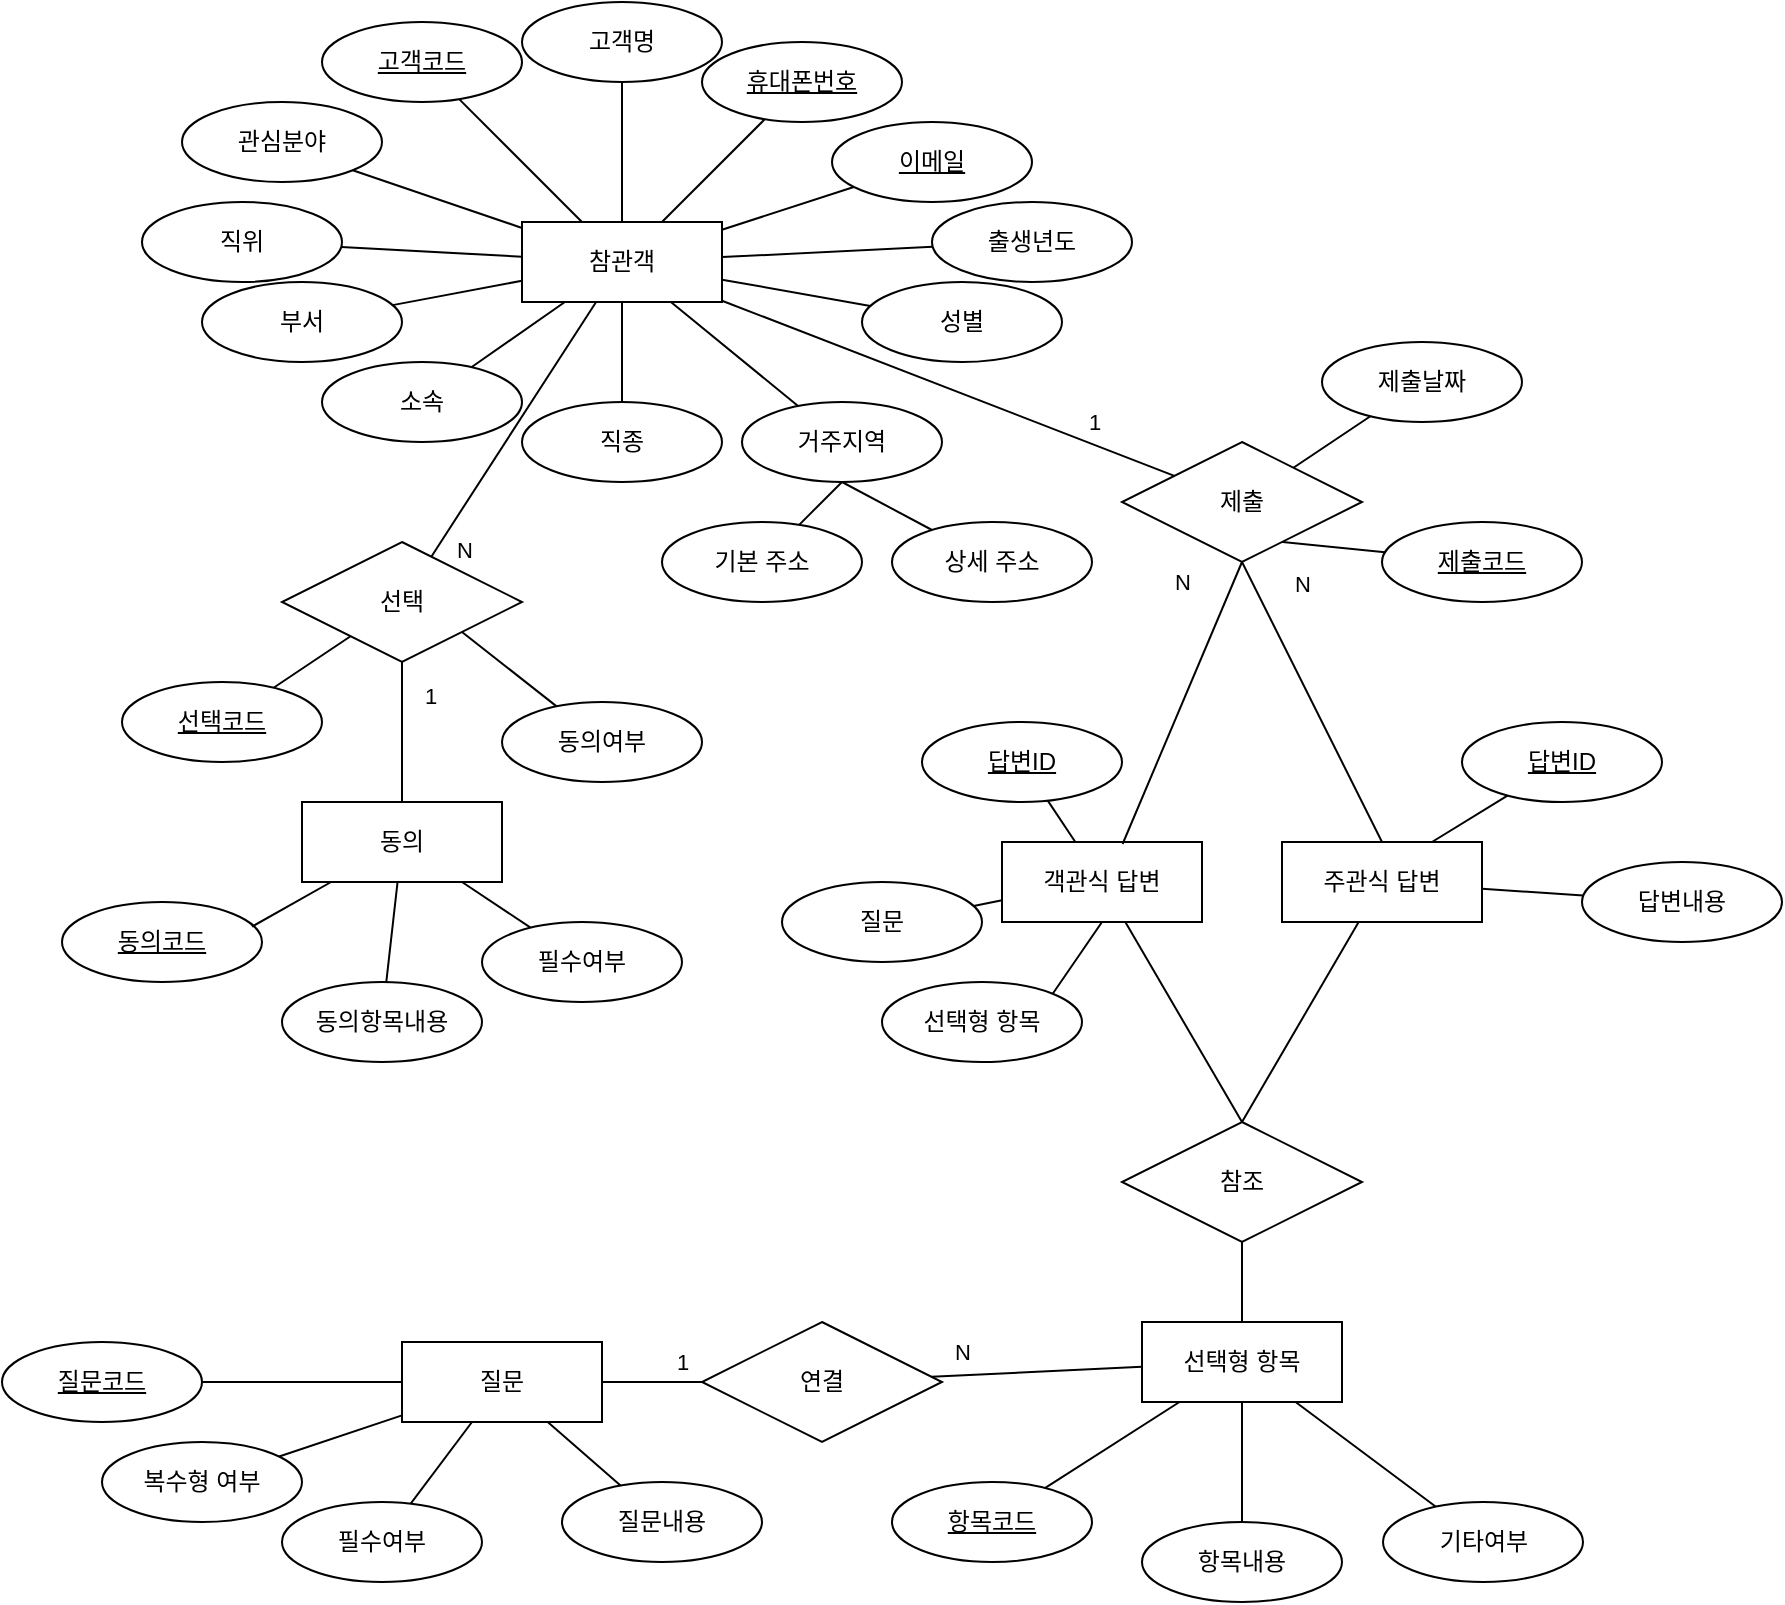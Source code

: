 <mxfile version="24.6.2" type="github">
  <diagram name="페이지-1" id="R2ysIsO2yRYIYrhWCdYy">
    <mxGraphModel dx="1444" dy="895" grid="1" gridSize="10" guides="1" tooltips="1" connect="1" arrows="1" fold="1" page="1" pageScale="1" pageWidth="850" pageHeight="1100" math="0" shadow="0">
      <root>
        <mxCell id="0" />
        <mxCell id="1" parent="0" />
        <mxCell id="bbzpcZMjXYRwJVZqYpki-1" value="참관객" style="whiteSpace=wrap;html=1;align=center;" parent="1" vertex="1">
          <mxGeometry x="320" y="130" width="100" height="40" as="geometry" />
        </mxCell>
        <mxCell id="bbzpcZMjXYRwJVZqYpki-2" value="고객명" style="ellipse;whiteSpace=wrap;html=1;align=center;" parent="1" vertex="1">
          <mxGeometry x="320" y="20" width="100" height="40" as="geometry" />
        </mxCell>
        <mxCell id="bbzpcZMjXYRwJVZqYpki-3" value="" style="endArrow=none;html=1;rounded=0;" parent="1" source="bbzpcZMjXYRwJVZqYpki-2" target="bbzpcZMjXYRwJVZqYpki-1" edge="1">
          <mxGeometry relative="1" as="geometry">
            <mxPoint x="290" y="150" as="sourcePoint" />
            <mxPoint x="450" y="150" as="targetPoint" />
          </mxGeometry>
        </mxCell>
        <mxCell id="bbzpcZMjXYRwJVZqYpki-4" value="휴대폰번호" style="ellipse;whiteSpace=wrap;html=1;align=center;fontStyle=4;" parent="1" vertex="1">
          <mxGeometry x="410" y="40" width="100" height="40" as="geometry" />
        </mxCell>
        <mxCell id="bbzpcZMjXYRwJVZqYpki-5" value="" style="endArrow=none;html=1;rounded=0;" parent="1" source="bbzpcZMjXYRwJVZqYpki-4" target="bbzpcZMjXYRwJVZqYpki-1" edge="1">
          <mxGeometry relative="1" as="geometry">
            <mxPoint x="343" y="109" as="sourcePoint" />
            <mxPoint x="366" y="140" as="targetPoint" />
          </mxGeometry>
        </mxCell>
        <mxCell id="bbzpcZMjXYRwJVZqYpki-6" value="이메일" style="ellipse;whiteSpace=wrap;html=1;align=center;fontStyle=4;" parent="1" vertex="1">
          <mxGeometry x="475" y="80" width="100" height="40" as="geometry" />
        </mxCell>
        <mxCell id="bbzpcZMjXYRwJVZqYpki-7" value="고객코드" style="ellipse;whiteSpace=wrap;html=1;align=center;fontStyle=4;" parent="1" vertex="1">
          <mxGeometry x="220" y="30" width="100" height="40" as="geometry" />
        </mxCell>
        <mxCell id="bbzpcZMjXYRwJVZqYpki-8" value="" style="endArrow=none;html=1;rounded=0;" parent="1" source="bbzpcZMjXYRwJVZqYpki-6" target="bbzpcZMjXYRwJVZqYpki-1" edge="1">
          <mxGeometry relative="1" as="geometry">
            <mxPoint x="343" y="109" as="sourcePoint" />
            <mxPoint x="366" y="140" as="targetPoint" />
          </mxGeometry>
        </mxCell>
        <mxCell id="bbzpcZMjXYRwJVZqYpki-9" value="" style="endArrow=none;html=1;rounded=0;" parent="1" source="bbzpcZMjXYRwJVZqYpki-7" target="bbzpcZMjXYRwJVZqYpki-1" edge="1">
          <mxGeometry relative="1" as="geometry">
            <mxPoint x="470" y="150" as="sourcePoint" />
            <mxPoint x="430" y="154" as="targetPoint" />
          </mxGeometry>
        </mxCell>
        <mxCell id="bbzpcZMjXYRwJVZqYpki-10" value="거주지역" style="ellipse;whiteSpace=wrap;html=1;align=center;" parent="1" vertex="1">
          <mxGeometry x="430" y="220" width="100" height="40" as="geometry" />
        </mxCell>
        <mxCell id="bbzpcZMjXYRwJVZqYpki-11" value="" style="endArrow=none;html=1;rounded=0;" parent="1" source="bbzpcZMjXYRwJVZqYpki-10" target="bbzpcZMjXYRwJVZqYpki-1" edge="1">
          <mxGeometry relative="1" as="geometry">
            <mxPoint x="343" y="109" as="sourcePoint" />
            <mxPoint x="366" y="140" as="targetPoint" />
          </mxGeometry>
        </mxCell>
        <mxCell id="bbzpcZMjXYRwJVZqYpki-12" value="기본 주소" style="ellipse;whiteSpace=wrap;html=1;align=center;" parent="1" vertex="1">
          <mxGeometry x="390" y="280" width="100" height="40" as="geometry" />
        </mxCell>
        <mxCell id="bbzpcZMjXYRwJVZqYpki-13" value="상세 주소" style="ellipse;whiteSpace=wrap;html=1;align=center;" parent="1" vertex="1">
          <mxGeometry x="505" y="280" width="100" height="40" as="geometry" />
        </mxCell>
        <mxCell id="bbzpcZMjXYRwJVZqYpki-14" value="" style="endArrow=none;html=1;rounded=0;entryX=0.5;entryY=1;entryDx=0;entryDy=0;" parent="1" source="bbzpcZMjXYRwJVZqYpki-12" target="bbzpcZMjXYRwJVZqYpki-10" edge="1">
          <mxGeometry relative="1" as="geometry">
            <mxPoint x="114" y="125" as="sourcePoint" />
            <mxPoint x="150" y="140" as="targetPoint" />
          </mxGeometry>
        </mxCell>
        <mxCell id="bbzpcZMjXYRwJVZqYpki-15" value="" style="endArrow=none;html=1;rounded=0;entryX=0.5;entryY=1;entryDx=0;entryDy=0;" parent="1" source="bbzpcZMjXYRwJVZqYpki-13" target="bbzpcZMjXYRwJVZqYpki-10" edge="1">
          <mxGeometry relative="1" as="geometry">
            <mxPoint x="133" y="131" as="sourcePoint" />
            <mxPoint x="168" y="139" as="targetPoint" />
          </mxGeometry>
        </mxCell>
        <mxCell id="bbzpcZMjXYRwJVZqYpki-16" value="소속" style="ellipse;whiteSpace=wrap;html=1;align=center;" parent="1" vertex="1">
          <mxGeometry x="220" y="200" width="100" height="40" as="geometry" />
        </mxCell>
        <mxCell id="bbzpcZMjXYRwJVZqYpki-17" value="" style="endArrow=none;html=1;rounded=0;" parent="1" source="bbzpcZMjXYRwJVZqYpki-16" target="bbzpcZMjXYRwJVZqYpki-1" edge="1">
          <mxGeometry relative="1" as="geometry">
            <mxPoint x="259" y="153" as="sourcePoint" />
            <mxPoint x="330" y="157" as="targetPoint" />
          </mxGeometry>
        </mxCell>
        <mxCell id="bbzpcZMjXYRwJVZqYpki-18" value="성별" style="ellipse;whiteSpace=wrap;html=1;align=center;" parent="1" vertex="1">
          <mxGeometry x="490" y="160" width="100" height="40" as="geometry" />
        </mxCell>
        <mxCell id="bbzpcZMjXYRwJVZqYpki-19" value="" style="endArrow=none;html=1;rounded=0;" parent="1" source="bbzpcZMjXYRwJVZqYpki-18" target="bbzpcZMjXYRwJVZqYpki-1" edge="1">
          <mxGeometry relative="1" as="geometry">
            <mxPoint x="277" y="197" as="sourcePoint" />
            <mxPoint x="330" y="178" as="targetPoint" />
          </mxGeometry>
        </mxCell>
        <mxCell id="bbzpcZMjXYRwJVZqYpki-20" value="동의" style="whiteSpace=wrap;html=1;align=center;" parent="1" vertex="1">
          <mxGeometry x="210" y="420" width="100" height="40" as="geometry" />
        </mxCell>
        <mxCell id="bbzpcZMjXYRwJVZqYpki-22" value="" style="endArrow=none;html=1;rounded=0;" parent="1" source="8LDzbmYmtfxuhefucSMn-5" target="bbzpcZMjXYRwJVZqYpki-20" edge="1">
          <mxGeometry relative="1" as="geometry">
            <mxPoint x="180" y="440" as="sourcePoint" />
            <mxPoint x="290" y="500" as="targetPoint" />
          </mxGeometry>
        </mxCell>
        <mxCell id="bbzpcZMjXYRwJVZqYpki-23" value="동의코드" style="ellipse;whiteSpace=wrap;html=1;align=center;fontStyle=4;" parent="1" vertex="1">
          <mxGeometry x="90" y="470" width="100" height="40" as="geometry" />
        </mxCell>
        <mxCell id="bbzpcZMjXYRwJVZqYpki-24" value="" style="endArrow=none;html=1;rounded=0;exitX=0.95;exitY=0.308;exitDx=0;exitDy=0;exitPerimeter=0;" parent="1" source="bbzpcZMjXYRwJVZqYpki-23" target="bbzpcZMjXYRwJVZqYpki-20" edge="1">
          <mxGeometry relative="1" as="geometry">
            <mxPoint x="92.993" y="479.789" as="sourcePoint" />
            <mxPoint x="300" y="501" as="targetPoint" />
          </mxGeometry>
        </mxCell>
        <mxCell id="bbzpcZMjXYRwJVZqYpki-28" value="제출코드" style="ellipse;whiteSpace=wrap;html=1;align=center;fontStyle=4;" parent="1" vertex="1">
          <mxGeometry x="750" y="280" width="100" height="40" as="geometry" />
        </mxCell>
        <mxCell id="bbzpcZMjXYRwJVZqYpki-29" value="" style="endArrow=none;html=1;rounded=0;entryX=0;entryY=1;entryDx=0;entryDy=0;" parent="1" source="bbzpcZMjXYRwJVZqYpki-28" target="8LDzbmYmtfxuhefucSMn-55" edge="1">
          <mxGeometry relative="1" as="geometry">
            <mxPoint x="521" y="448" as="sourcePoint" />
            <mxPoint x="590" y="490" as="targetPoint" />
          </mxGeometry>
        </mxCell>
        <mxCell id="bbzpcZMjXYRwJVZqYpki-32" value="제출날짜" style="ellipse;whiteSpace=wrap;html=1;align=center;" parent="1" vertex="1">
          <mxGeometry x="720" y="190" width="100" height="40" as="geometry" />
        </mxCell>
        <mxCell id="bbzpcZMjXYRwJVZqYpki-33" value="" style="endArrow=none;html=1;rounded=0;" parent="1" source="bbzpcZMjXYRwJVZqYpki-32" target="8LDzbmYmtfxuhefucSMn-55" edge="1">
          <mxGeometry relative="1" as="geometry">
            <mxPoint x="561" y="400" as="sourcePoint" />
            <mxPoint x="640" y="490" as="targetPoint" />
          </mxGeometry>
        </mxCell>
        <mxCell id="bbzpcZMjXYRwJVZqYpki-38" value="부서" style="ellipse;whiteSpace=wrap;html=1;align=center;" parent="1" vertex="1">
          <mxGeometry x="160" y="160" width="100" height="40" as="geometry" />
        </mxCell>
        <mxCell id="bbzpcZMjXYRwJVZqYpki-40" value="" style="endArrow=none;html=1;rounded=0;" parent="1" source="bbzpcZMjXYRwJVZqYpki-38" target="bbzpcZMjXYRwJVZqYpki-1" edge="1">
          <mxGeometry relative="1" as="geometry">
            <mxPoint x="390" y="210" as="sourcePoint" />
            <mxPoint x="406" y="170" as="targetPoint" />
          </mxGeometry>
        </mxCell>
        <mxCell id="bbzpcZMjXYRwJVZqYpki-43" value="출생년도" style="ellipse;whiteSpace=wrap;html=1;align=center;" parent="1" vertex="1">
          <mxGeometry x="525" y="120" width="100" height="40" as="geometry" />
        </mxCell>
        <mxCell id="bbzpcZMjXYRwJVZqYpki-44" value="" style="endArrow=none;html=1;rounded=0;" parent="1" source="bbzpcZMjXYRwJVZqYpki-43" target="bbzpcZMjXYRwJVZqYpki-1" edge="1">
          <mxGeometry relative="1" as="geometry">
            <mxPoint x="342" y="210" as="sourcePoint" />
            <mxPoint x="350" y="170" as="targetPoint" />
          </mxGeometry>
        </mxCell>
        <mxCell id="bbzpcZMjXYRwJVZqYpki-45" value="직종" style="ellipse;whiteSpace=wrap;html=1;align=center;" parent="1" vertex="1">
          <mxGeometry x="320" y="220" width="100" height="40" as="geometry" />
        </mxCell>
        <mxCell id="bbzpcZMjXYRwJVZqYpki-46" value="" style="endArrow=none;html=1;rounded=0;" parent="1" source="bbzpcZMjXYRwJVZqYpki-45" target="bbzpcZMjXYRwJVZqYpki-1" edge="1">
          <mxGeometry relative="1" as="geometry">
            <mxPoint x="272" y="189" as="sourcePoint" />
            <mxPoint x="330" y="173" as="targetPoint" />
          </mxGeometry>
        </mxCell>
        <mxCell id="bbzpcZMjXYRwJVZqYpki-47" value="직위" style="ellipse;whiteSpace=wrap;html=1;align=center;" parent="1" vertex="1">
          <mxGeometry x="130" y="120" width="100" height="40" as="geometry" />
        </mxCell>
        <mxCell id="bbzpcZMjXYRwJVZqYpki-48" value="관심분야" style="ellipse;whiteSpace=wrap;html=1;align=center;" parent="1" vertex="1">
          <mxGeometry x="150" y="70" width="100" height="40" as="geometry" />
        </mxCell>
        <mxCell id="bbzpcZMjXYRwJVZqYpki-49" value="" style="endArrow=none;html=1;rounded=0;" parent="1" source="bbzpcZMjXYRwJVZqYpki-47" target="bbzpcZMjXYRwJVZqYpki-1" edge="1">
          <mxGeometry relative="1" as="geometry">
            <mxPoint x="244" y="190" as="sourcePoint" />
            <mxPoint x="330" y="171" as="targetPoint" />
          </mxGeometry>
        </mxCell>
        <mxCell id="bbzpcZMjXYRwJVZqYpki-50" value="" style="endArrow=none;html=1;rounded=0;exitX=1;exitY=1;exitDx=0;exitDy=0;" parent="1" source="bbzpcZMjXYRwJVZqYpki-48" target="bbzpcZMjXYRwJVZqYpki-1" edge="1">
          <mxGeometry relative="1" as="geometry">
            <mxPoint x="190" y="160" as="sourcePoint" />
            <mxPoint x="330" y="160" as="targetPoint" />
          </mxGeometry>
        </mxCell>
        <mxCell id="bbzpcZMjXYRwJVZqYpki-56" value="" style="endArrow=none;html=1;rounded=0;" parent="1" source="8LDzbmYmtfxuhefucSMn-6" target="bbzpcZMjXYRwJVZqYpki-20" edge="1">
          <mxGeometry relative="1" as="geometry">
            <mxPoint x="260" y="490" as="sourcePoint" />
            <mxPoint x="206" y="520" as="targetPoint" />
          </mxGeometry>
        </mxCell>
        <mxCell id="bbzpcZMjXYRwJVZqYpki-59" value="" style="endArrow=none;html=1;rounded=0;" parent="1" source="NyH2NcSwAPmrtW-ZyGsx-1" target="bbzpcZMjXYRwJVZqYpki-1" edge="1">
          <mxGeometry relative="1" as="geometry">
            <mxPoint x="161.122" y="254.347" as="sourcePoint" />
            <mxPoint x="330" y="175" as="targetPoint" />
          </mxGeometry>
        </mxCell>
        <mxCell id="8LDzbmYmtfxuhefucSMn-74" value="N" style="edgeLabel;html=1;align=center;verticalAlign=middle;resizable=0;points=[];" vertex="1" connectable="0" parent="bbzpcZMjXYRwJVZqYpki-59">
          <mxGeometry x="-0.613" y="1" relative="1" as="geometry">
            <mxPoint x="1" y="22" as="offset" />
          </mxGeometry>
        </mxCell>
        <mxCell id="bbzpcZMjXYRwJVZqYpki-65" value="" style="endArrow=none;html=1;rounded=0;" parent="1" source="NyH2NcSwAPmrtW-ZyGsx-1" target="bbzpcZMjXYRwJVZqYpki-20" edge="1">
          <mxGeometry relative="1" as="geometry">
            <mxPoint x="180" y="620" as="sourcePoint" />
            <mxPoint x="171" y="520" as="targetPoint" />
          </mxGeometry>
        </mxCell>
        <mxCell id="8LDzbmYmtfxuhefucSMn-75" value="1" style="edgeLabel;html=1;align=center;verticalAlign=middle;resizable=0;points=[];" vertex="1" connectable="0" parent="bbzpcZMjXYRwJVZqYpki-65">
          <mxGeometry x="-0.436" y="-2" relative="1" as="geometry">
            <mxPoint x="16" y="-3" as="offset" />
          </mxGeometry>
        </mxCell>
        <mxCell id="NyH2NcSwAPmrtW-ZyGsx-1" value="선택" style="shape=rhombus;perimeter=rhombusPerimeter;whiteSpace=wrap;html=1;align=center;" parent="1" vertex="1">
          <mxGeometry x="200" y="290" width="120" height="60" as="geometry" />
        </mxCell>
        <mxCell id="8LDzbmYmtfxuhefucSMn-1" value="선택코드" style="ellipse;whiteSpace=wrap;html=1;align=center;fontStyle=4;" vertex="1" parent="1">
          <mxGeometry x="120" y="360" width="100" height="40" as="geometry" />
        </mxCell>
        <mxCell id="8LDzbmYmtfxuhefucSMn-5" value="동의항목내용" style="ellipse;whiteSpace=wrap;html=1;align=center;" vertex="1" parent="1">
          <mxGeometry x="200" y="510" width="100" height="40" as="geometry" />
        </mxCell>
        <mxCell id="8LDzbmYmtfxuhefucSMn-6" value="필수여부" style="ellipse;whiteSpace=wrap;html=1;align=center;" vertex="1" parent="1">
          <mxGeometry x="300" y="480" width="100" height="40" as="geometry" />
        </mxCell>
        <mxCell id="8LDzbmYmtfxuhefucSMn-7" value="동의여부" style="ellipse;whiteSpace=wrap;html=1;align=center;" vertex="1" parent="1">
          <mxGeometry x="310" y="370" width="100" height="40" as="geometry" />
        </mxCell>
        <mxCell id="8LDzbmYmtfxuhefucSMn-8" value="" style="endArrow=none;html=1;rounded=0;" edge="1" parent="1" source="8LDzbmYmtfxuhefucSMn-1" target="NyH2NcSwAPmrtW-ZyGsx-1">
          <mxGeometry relative="1" as="geometry">
            <mxPoint x="290" y="252" as="sourcePoint" />
            <mxPoint x="348" y="200" as="targetPoint" />
          </mxGeometry>
        </mxCell>
        <mxCell id="8LDzbmYmtfxuhefucSMn-10" value="" style="endArrow=none;html=1;rounded=0;entryX=1;entryY=1;entryDx=0;entryDy=0;" edge="1" parent="1" source="8LDzbmYmtfxuhefucSMn-7" target="NyH2NcSwAPmrtW-ZyGsx-1">
          <mxGeometry relative="1" as="geometry">
            <mxPoint x="224" y="342" as="sourcePoint" />
            <mxPoint x="133" y="325" as="targetPoint" />
          </mxGeometry>
        </mxCell>
        <mxCell id="8LDzbmYmtfxuhefucSMn-15" value="선택형 항목" style="whiteSpace=wrap;html=1;align=center;" vertex="1" parent="1">
          <mxGeometry x="630" y="680" width="100" height="40" as="geometry" />
        </mxCell>
        <mxCell id="8LDzbmYmtfxuhefucSMn-16" value="항목코드" style="ellipse;whiteSpace=wrap;html=1;align=center;fontStyle=4;" vertex="1" parent="1">
          <mxGeometry x="505" y="760" width="100" height="40" as="geometry" />
        </mxCell>
        <mxCell id="8LDzbmYmtfxuhefucSMn-18" value="항목내용" style="ellipse;whiteSpace=wrap;html=1;align=center;" vertex="1" parent="1">
          <mxGeometry x="630" y="780" width="100" height="40" as="geometry" />
        </mxCell>
        <mxCell id="8LDzbmYmtfxuhefucSMn-19" value="" style="endArrow=none;html=1;rounded=0;" edge="1" parent="1" source="8LDzbmYmtfxuhefucSMn-16" target="8LDzbmYmtfxuhefucSMn-15">
          <mxGeometry relative="1" as="geometry">
            <mxPoint x="566.5" y="860.77" as="sourcePoint" />
            <mxPoint x="618" y="720" as="targetPoint" />
          </mxGeometry>
        </mxCell>
        <mxCell id="8LDzbmYmtfxuhefucSMn-20" value="" style="endArrow=none;html=1;rounded=0;" edge="1" parent="1" source="8LDzbmYmtfxuhefucSMn-18" target="8LDzbmYmtfxuhefucSMn-15">
          <mxGeometry relative="1" as="geometry">
            <mxPoint x="578.5" y="830.77" as="sourcePoint" />
            <mxPoint x="668" y="740" as="targetPoint" />
          </mxGeometry>
        </mxCell>
        <mxCell id="8LDzbmYmtfxuhefucSMn-24" value="" style="endArrow=none;html=1;rounded=0;" edge="1" parent="1" source="8LDzbmYmtfxuhefucSMn-68" target="8LDzbmYmtfxuhefucSMn-15">
          <mxGeometry relative="1" as="geometry">
            <mxPoint x="700" y="840" as="sourcePoint" />
            <mxPoint x="620" y="870" as="targetPoint" />
          </mxGeometry>
        </mxCell>
        <mxCell id="8LDzbmYmtfxuhefucSMn-70" value="N" style="edgeLabel;html=1;align=center;verticalAlign=middle;resizable=0;points=[];" vertex="1" connectable="0" parent="8LDzbmYmtfxuhefucSMn-24">
          <mxGeometry x="-0.022" y="2" relative="1" as="geometry">
            <mxPoint x="-36" y="-8" as="offset" />
          </mxGeometry>
        </mxCell>
        <mxCell id="8LDzbmYmtfxuhefucSMn-28" value="질문" style="whiteSpace=wrap;html=1;align=center;" vertex="1" parent="1">
          <mxGeometry x="260" y="690" width="100" height="40" as="geometry" />
        </mxCell>
        <mxCell id="8LDzbmYmtfxuhefucSMn-29" value="" style="endArrow=none;html=1;rounded=0;" edge="1" parent="1" source="8LDzbmYmtfxuhefucSMn-33" target="8LDzbmYmtfxuhefucSMn-28">
          <mxGeometry relative="1" as="geometry">
            <mxPoint x="350" y="670" as="sourcePoint" />
            <mxPoint x="460" y="730" as="targetPoint" />
          </mxGeometry>
        </mxCell>
        <mxCell id="8LDzbmYmtfxuhefucSMn-30" value="질문코드" style="ellipse;whiteSpace=wrap;html=1;align=center;fontStyle=4;" vertex="1" parent="1">
          <mxGeometry x="60" y="690" width="100" height="40" as="geometry" />
        </mxCell>
        <mxCell id="8LDzbmYmtfxuhefucSMn-31" value="" style="endArrow=none;html=1;rounded=0;" edge="1" parent="1" source="8LDzbmYmtfxuhefucSMn-30" target="8LDzbmYmtfxuhefucSMn-28">
          <mxGeometry relative="1" as="geometry">
            <mxPoint x="406" y="718" as="sourcePoint" />
            <mxPoint x="470" y="731" as="targetPoint" />
          </mxGeometry>
        </mxCell>
        <mxCell id="8LDzbmYmtfxuhefucSMn-32" value="" style="endArrow=none;html=1;rounded=0;" edge="1" parent="1" target="8LDzbmYmtfxuhefucSMn-28" source="8LDzbmYmtfxuhefucSMn-34">
          <mxGeometry relative="1" as="geometry">
            <mxPoint x="340" y="765.83" as="sourcePoint" />
            <mxPoint x="270" y="759.997" as="targetPoint" />
          </mxGeometry>
        </mxCell>
        <mxCell id="8LDzbmYmtfxuhefucSMn-33" value="질문내용" style="ellipse;whiteSpace=wrap;html=1;align=center;" vertex="1" parent="1">
          <mxGeometry x="340" y="760" width="100" height="40" as="geometry" />
        </mxCell>
        <mxCell id="8LDzbmYmtfxuhefucSMn-34" value="필수여부" style="ellipse;whiteSpace=wrap;html=1;align=center;" vertex="1" parent="1">
          <mxGeometry x="200" y="770" width="100" height="40" as="geometry" />
        </mxCell>
        <mxCell id="8LDzbmYmtfxuhefucSMn-55" value="제출" style="shape=rhombus;perimeter=rhombusPerimeter;whiteSpace=wrap;html=1;align=center;" vertex="1" parent="1">
          <mxGeometry x="620" y="240" width="120" height="60" as="geometry" />
        </mxCell>
        <mxCell id="8LDzbmYmtfxuhefucSMn-56" value="" style="endArrow=none;html=1;rounded=0;" edge="1" parent="1" source="8LDzbmYmtfxuhefucSMn-55" target="bbzpcZMjXYRwJVZqYpki-1">
          <mxGeometry relative="1" as="geometry">
            <mxPoint x="196" y="283" as="sourcePoint" />
            <mxPoint x="350" y="180" as="targetPoint" />
          </mxGeometry>
        </mxCell>
        <mxCell id="8LDzbmYmtfxuhefucSMn-90" value="1" style="edgeLabel;html=1;align=center;verticalAlign=middle;resizable=0;points=[];" vertex="1" connectable="0" parent="8LDzbmYmtfxuhefucSMn-56">
          <mxGeometry x="-0.763" y="-1" relative="1" as="geometry">
            <mxPoint x="-14" y="-16" as="offset" />
          </mxGeometry>
        </mxCell>
        <mxCell id="8LDzbmYmtfxuhefucSMn-57" value="" style="endArrow=none;html=1;rounded=0;" edge="1" parent="1" source="8LDzbmYmtfxuhefucSMn-58" target="8LDzbmYmtfxuhefucSMn-15">
          <mxGeometry relative="1" as="geometry">
            <mxPoint x="788" y="770" as="sourcePoint" />
            <mxPoint x="718" y="730" as="targetPoint" />
          </mxGeometry>
        </mxCell>
        <mxCell id="8LDzbmYmtfxuhefucSMn-58" value="기타여부" style="ellipse;whiteSpace=wrap;html=1;align=center;" vertex="1" parent="1">
          <mxGeometry x="750.5" y="770" width="100" height="40" as="geometry" />
        </mxCell>
        <mxCell id="8LDzbmYmtfxuhefucSMn-59" value="복수형 여부" style="ellipse;whiteSpace=wrap;html=1;align=center;" vertex="1" parent="1">
          <mxGeometry x="110" y="740" width="100" height="40" as="geometry" />
        </mxCell>
        <mxCell id="8LDzbmYmtfxuhefucSMn-60" value="" style="endArrow=none;html=1;rounded=0;" edge="1" parent="1" source="8LDzbmYmtfxuhefucSMn-59" target="8LDzbmYmtfxuhefucSMn-28">
          <mxGeometry relative="1" as="geometry">
            <mxPoint x="255" y="730" as="sourcePoint" />
            <mxPoint x="295" y="730" as="targetPoint" />
          </mxGeometry>
        </mxCell>
        <mxCell id="8LDzbmYmtfxuhefucSMn-69" value="" style="endArrow=none;html=1;rounded=0;" edge="1" parent="1" source="8LDzbmYmtfxuhefucSMn-28" target="8LDzbmYmtfxuhefucSMn-68">
          <mxGeometry relative="1" as="geometry">
            <mxPoint x="335" y="740" as="sourcePoint" />
            <mxPoint x="335" y="890" as="targetPoint" />
          </mxGeometry>
        </mxCell>
        <mxCell id="8LDzbmYmtfxuhefucSMn-71" value="1" style="edgeLabel;html=1;align=center;verticalAlign=middle;resizable=0;points=[];" vertex="1" connectable="0" parent="8LDzbmYmtfxuhefucSMn-69">
          <mxGeometry x="-0.578" y="-2" relative="1" as="geometry">
            <mxPoint x="29" y="-12" as="offset" />
          </mxGeometry>
        </mxCell>
        <mxCell id="8LDzbmYmtfxuhefucSMn-68" value="연결" style="shape=rhombus;perimeter=rhombusPerimeter;whiteSpace=wrap;html=1;align=center;" vertex="1" parent="1">
          <mxGeometry x="410" y="680" width="120" height="60" as="geometry" />
        </mxCell>
        <mxCell id="8LDzbmYmtfxuhefucSMn-77" value="객관식 답변" style="whiteSpace=wrap;html=1;align=center;" vertex="1" parent="1">
          <mxGeometry x="560" y="440" width="100" height="40" as="geometry" />
        </mxCell>
        <mxCell id="8LDzbmYmtfxuhefucSMn-78" value="주관식 답변" style="whiteSpace=wrap;html=1;align=center;" vertex="1" parent="1">
          <mxGeometry x="700" y="440" width="100" height="40" as="geometry" />
        </mxCell>
        <mxCell id="8LDzbmYmtfxuhefucSMn-80" value="답변ID" style="ellipse;whiteSpace=wrap;html=1;align=center;fontStyle=4;" vertex="1" parent="1">
          <mxGeometry x="520" y="380" width="100" height="40" as="geometry" />
        </mxCell>
        <mxCell id="8LDzbmYmtfxuhefucSMn-81" value="답변ID" style="ellipse;whiteSpace=wrap;html=1;align=center;fontStyle=4;" vertex="1" parent="1">
          <mxGeometry x="790" y="380" width="100" height="40" as="geometry" />
        </mxCell>
        <mxCell id="8LDzbmYmtfxuhefucSMn-82" value="답변내용" style="ellipse;whiteSpace=wrap;html=1;align=center;" vertex="1" parent="1">
          <mxGeometry x="850" y="450" width="100" height="40" as="geometry" />
        </mxCell>
        <mxCell id="8LDzbmYmtfxuhefucSMn-84" value="선택형 항목" style="ellipse;whiteSpace=wrap;html=1;align=center;" vertex="1" parent="1">
          <mxGeometry x="500" y="510" width="100" height="40" as="geometry" />
        </mxCell>
        <mxCell id="8LDzbmYmtfxuhefucSMn-85" value="질문" style="ellipse;whiteSpace=wrap;html=1;align=center;" vertex="1" parent="1">
          <mxGeometry x="450" y="460" width="100" height="40" as="geometry" />
        </mxCell>
        <mxCell id="8LDzbmYmtfxuhefucSMn-86" value="" style="endArrow=none;html=1;rounded=0;exitX=0.603;exitY=0.025;exitDx=0;exitDy=0;exitPerimeter=0;" edge="1" parent="1" source="8LDzbmYmtfxuhefucSMn-77">
          <mxGeometry relative="1" as="geometry">
            <mxPoint x="580" y="470" as="sourcePoint" />
            <mxPoint x="680" y="300" as="targetPoint" />
          </mxGeometry>
        </mxCell>
        <mxCell id="8LDzbmYmtfxuhefucSMn-87" value="N" style="edgeLabel;html=1;align=center;verticalAlign=middle;resizable=0;points=[];" vertex="1" connectable="0" parent="8LDzbmYmtfxuhefucSMn-86">
          <mxGeometry x="-0.022" y="2" relative="1" as="geometry">
            <mxPoint x="2" y="-61" as="offset" />
          </mxGeometry>
        </mxCell>
        <mxCell id="8LDzbmYmtfxuhefucSMn-88" value="" style="endArrow=none;html=1;rounded=0;entryX=0.5;entryY=1;entryDx=0;entryDy=0;exitX=0.5;exitY=0;exitDx=0;exitDy=0;" edge="1" parent="1" source="8LDzbmYmtfxuhefucSMn-78" target="8LDzbmYmtfxuhefucSMn-55">
          <mxGeometry relative="1" as="geometry">
            <mxPoint x="780" y="520" as="sourcePoint" />
            <mxPoint x="682" y="306" as="targetPoint" />
          </mxGeometry>
        </mxCell>
        <mxCell id="8LDzbmYmtfxuhefucSMn-89" value="N" style="edgeLabel;html=1;align=center;verticalAlign=middle;resizable=0;points=[];" vertex="1" connectable="0" parent="8LDzbmYmtfxuhefucSMn-88">
          <mxGeometry x="-0.022" y="2" relative="1" as="geometry">
            <mxPoint x="-4" y="-62" as="offset" />
          </mxGeometry>
        </mxCell>
        <mxCell id="8LDzbmYmtfxuhefucSMn-91" value="" style="endArrow=none;html=1;rounded=0;entryX=0.75;entryY=0;entryDx=0;entryDy=0;" edge="1" parent="1" source="8LDzbmYmtfxuhefucSMn-81" target="8LDzbmYmtfxuhefucSMn-78">
          <mxGeometry relative="1" as="geometry">
            <mxPoint x="849" y="502" as="sourcePoint" />
            <mxPoint x="790" y="460" as="targetPoint" />
          </mxGeometry>
        </mxCell>
        <mxCell id="8LDzbmYmtfxuhefucSMn-92" value="" style="endArrow=none;html=1;rounded=0;" edge="1" parent="1" source="8LDzbmYmtfxuhefucSMn-82" target="8LDzbmYmtfxuhefucSMn-78">
          <mxGeometry relative="1" as="geometry">
            <mxPoint x="823" y="427" as="sourcePoint" />
            <mxPoint x="785" y="450" as="targetPoint" />
          </mxGeometry>
        </mxCell>
        <mxCell id="8LDzbmYmtfxuhefucSMn-93" value="" style="endArrow=none;html=1;rounded=0;entryX=0.5;entryY=1;entryDx=0;entryDy=0;exitX=1;exitY=0;exitDx=0;exitDy=0;" edge="1" parent="1" source="8LDzbmYmtfxuhefucSMn-84" target="8LDzbmYmtfxuhefucSMn-77">
          <mxGeometry relative="1" as="geometry">
            <mxPoint x="861" y="477" as="sourcePoint" />
            <mxPoint x="810" y="473" as="targetPoint" />
          </mxGeometry>
        </mxCell>
        <mxCell id="8LDzbmYmtfxuhefucSMn-94" value="" style="endArrow=none;html=1;rounded=0;" edge="1" parent="1" source="8LDzbmYmtfxuhefucSMn-85" target="8LDzbmYmtfxuhefucSMn-77">
          <mxGeometry relative="1" as="geometry">
            <mxPoint x="575" y="546" as="sourcePoint" />
            <mxPoint x="620" y="490" as="targetPoint" />
          </mxGeometry>
        </mxCell>
        <mxCell id="8LDzbmYmtfxuhefucSMn-95" value="" style="endArrow=none;html=1;rounded=0;" edge="1" parent="1" source="8LDzbmYmtfxuhefucSMn-77" target="8LDzbmYmtfxuhefucSMn-80">
          <mxGeometry relative="1" as="geometry">
            <mxPoint x="556" y="482" as="sourcePoint" />
            <mxPoint x="570" y="479" as="targetPoint" />
          </mxGeometry>
        </mxCell>
        <mxCell id="8LDzbmYmtfxuhefucSMn-96" value="참조" style="shape=rhombus;perimeter=rhombusPerimeter;whiteSpace=wrap;html=1;align=center;" vertex="1" parent="1">
          <mxGeometry x="620" y="580" width="120" height="60" as="geometry" />
        </mxCell>
        <mxCell id="8LDzbmYmtfxuhefucSMn-97" value="" style="endArrow=none;html=1;rounded=0;exitX=0.5;exitY=0;exitDx=0;exitDy=0;" edge="1" parent="1" source="8LDzbmYmtfxuhefucSMn-96" target="8LDzbmYmtfxuhefucSMn-77">
          <mxGeometry relative="1" as="geometry">
            <mxPoint x="595" y="526" as="sourcePoint" />
            <mxPoint x="620" y="490" as="targetPoint" />
          </mxGeometry>
        </mxCell>
        <mxCell id="8LDzbmYmtfxuhefucSMn-98" value="" style="endArrow=none;html=1;rounded=0;exitX=0.5;exitY=0;exitDx=0;exitDy=0;" edge="1" parent="1" source="8LDzbmYmtfxuhefucSMn-96" target="8LDzbmYmtfxuhefucSMn-78">
          <mxGeometry relative="1" as="geometry">
            <mxPoint x="684" y="606" as="sourcePoint" />
            <mxPoint x="629" y="490" as="targetPoint" />
          </mxGeometry>
        </mxCell>
        <mxCell id="8LDzbmYmtfxuhefucSMn-99" value="" style="endArrow=none;html=1;rounded=0;" edge="1" parent="1" source="8LDzbmYmtfxuhefucSMn-96" target="8LDzbmYmtfxuhefucSMn-15">
          <mxGeometry relative="1" as="geometry">
            <mxPoint x="694" y="616" as="sourcePoint" />
            <mxPoint x="639" y="500" as="targetPoint" />
          </mxGeometry>
        </mxCell>
      </root>
    </mxGraphModel>
  </diagram>
</mxfile>
